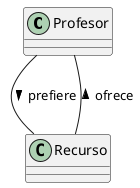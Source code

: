 @startuml
class Profesor {
}

class Recurso {
}

Profesor -- Recurso : prefiere >
Profesor -- Recurso : < ofrece
@enduml
